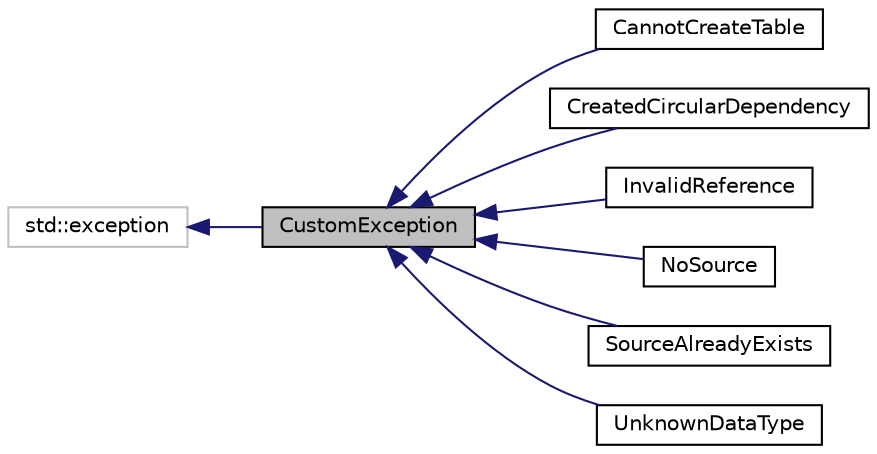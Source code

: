 digraph "CustomException"
{
  edge [fontname="Helvetica",fontsize="10",labelfontname="Helvetica",labelfontsize="10"];
  node [fontname="Helvetica",fontsize="10",shape=record];
  rankdir="LR";
  Node0 [label="CustomException",height=0.2,width=0.4,color="black", fillcolor="grey75", style="filled", fontcolor="black"];
  Node1 -> Node0 [dir="back",color="midnightblue",fontsize="10",style="solid",fontname="Helvetica"];
  Node1 [label="std::exception",height=0.2,width=0.4,color="grey75", fillcolor="white", style="filled",tooltip="STL class. "];
  Node0 -> Node2 [dir="back",color="midnightblue",fontsize="10",style="solid",fontname="Helvetica"];
  Node2 [label="CannotCreateTable",height=0.2,width=0.4,color="black", fillcolor="white", style="filled",URL="$d7/dc7/classCannotCreateTable.html"];
  Node0 -> Node3 [dir="back",color="midnightblue",fontsize="10",style="solid",fontname="Helvetica"];
  Node3 [label="CreatedCircularDependency",height=0.2,width=0.4,color="black", fillcolor="white", style="filled",URL="$d1/d99/structCreatedCircularDependency.html"];
  Node0 -> Node4 [dir="back",color="midnightblue",fontsize="10",style="solid",fontname="Helvetica"];
  Node4 [label="InvalidReference",height=0.2,width=0.4,color="black", fillcolor="white", style="filled",URL="$d6/d83/structInvalidReference.html"];
  Node0 -> Node5 [dir="back",color="midnightblue",fontsize="10",style="solid",fontname="Helvetica"];
  Node5 [label="NoSource",height=0.2,width=0.4,color="black", fillcolor="white", style="filled",URL="$df/d6b/structNoSource.html"];
  Node0 -> Node6 [dir="back",color="midnightblue",fontsize="10",style="solid",fontname="Helvetica"];
  Node6 [label="SourceAlreadyExists",height=0.2,width=0.4,color="black", fillcolor="white", style="filled",URL="$d9/d51/structSourceAlreadyExists.html"];
  Node0 -> Node7 [dir="back",color="midnightblue",fontsize="10",style="solid",fontname="Helvetica"];
  Node7 [label="UnknownDataType",height=0.2,width=0.4,color="black", fillcolor="white", style="filled",URL="$de/d92/classUnknownDataType.html"];
}

